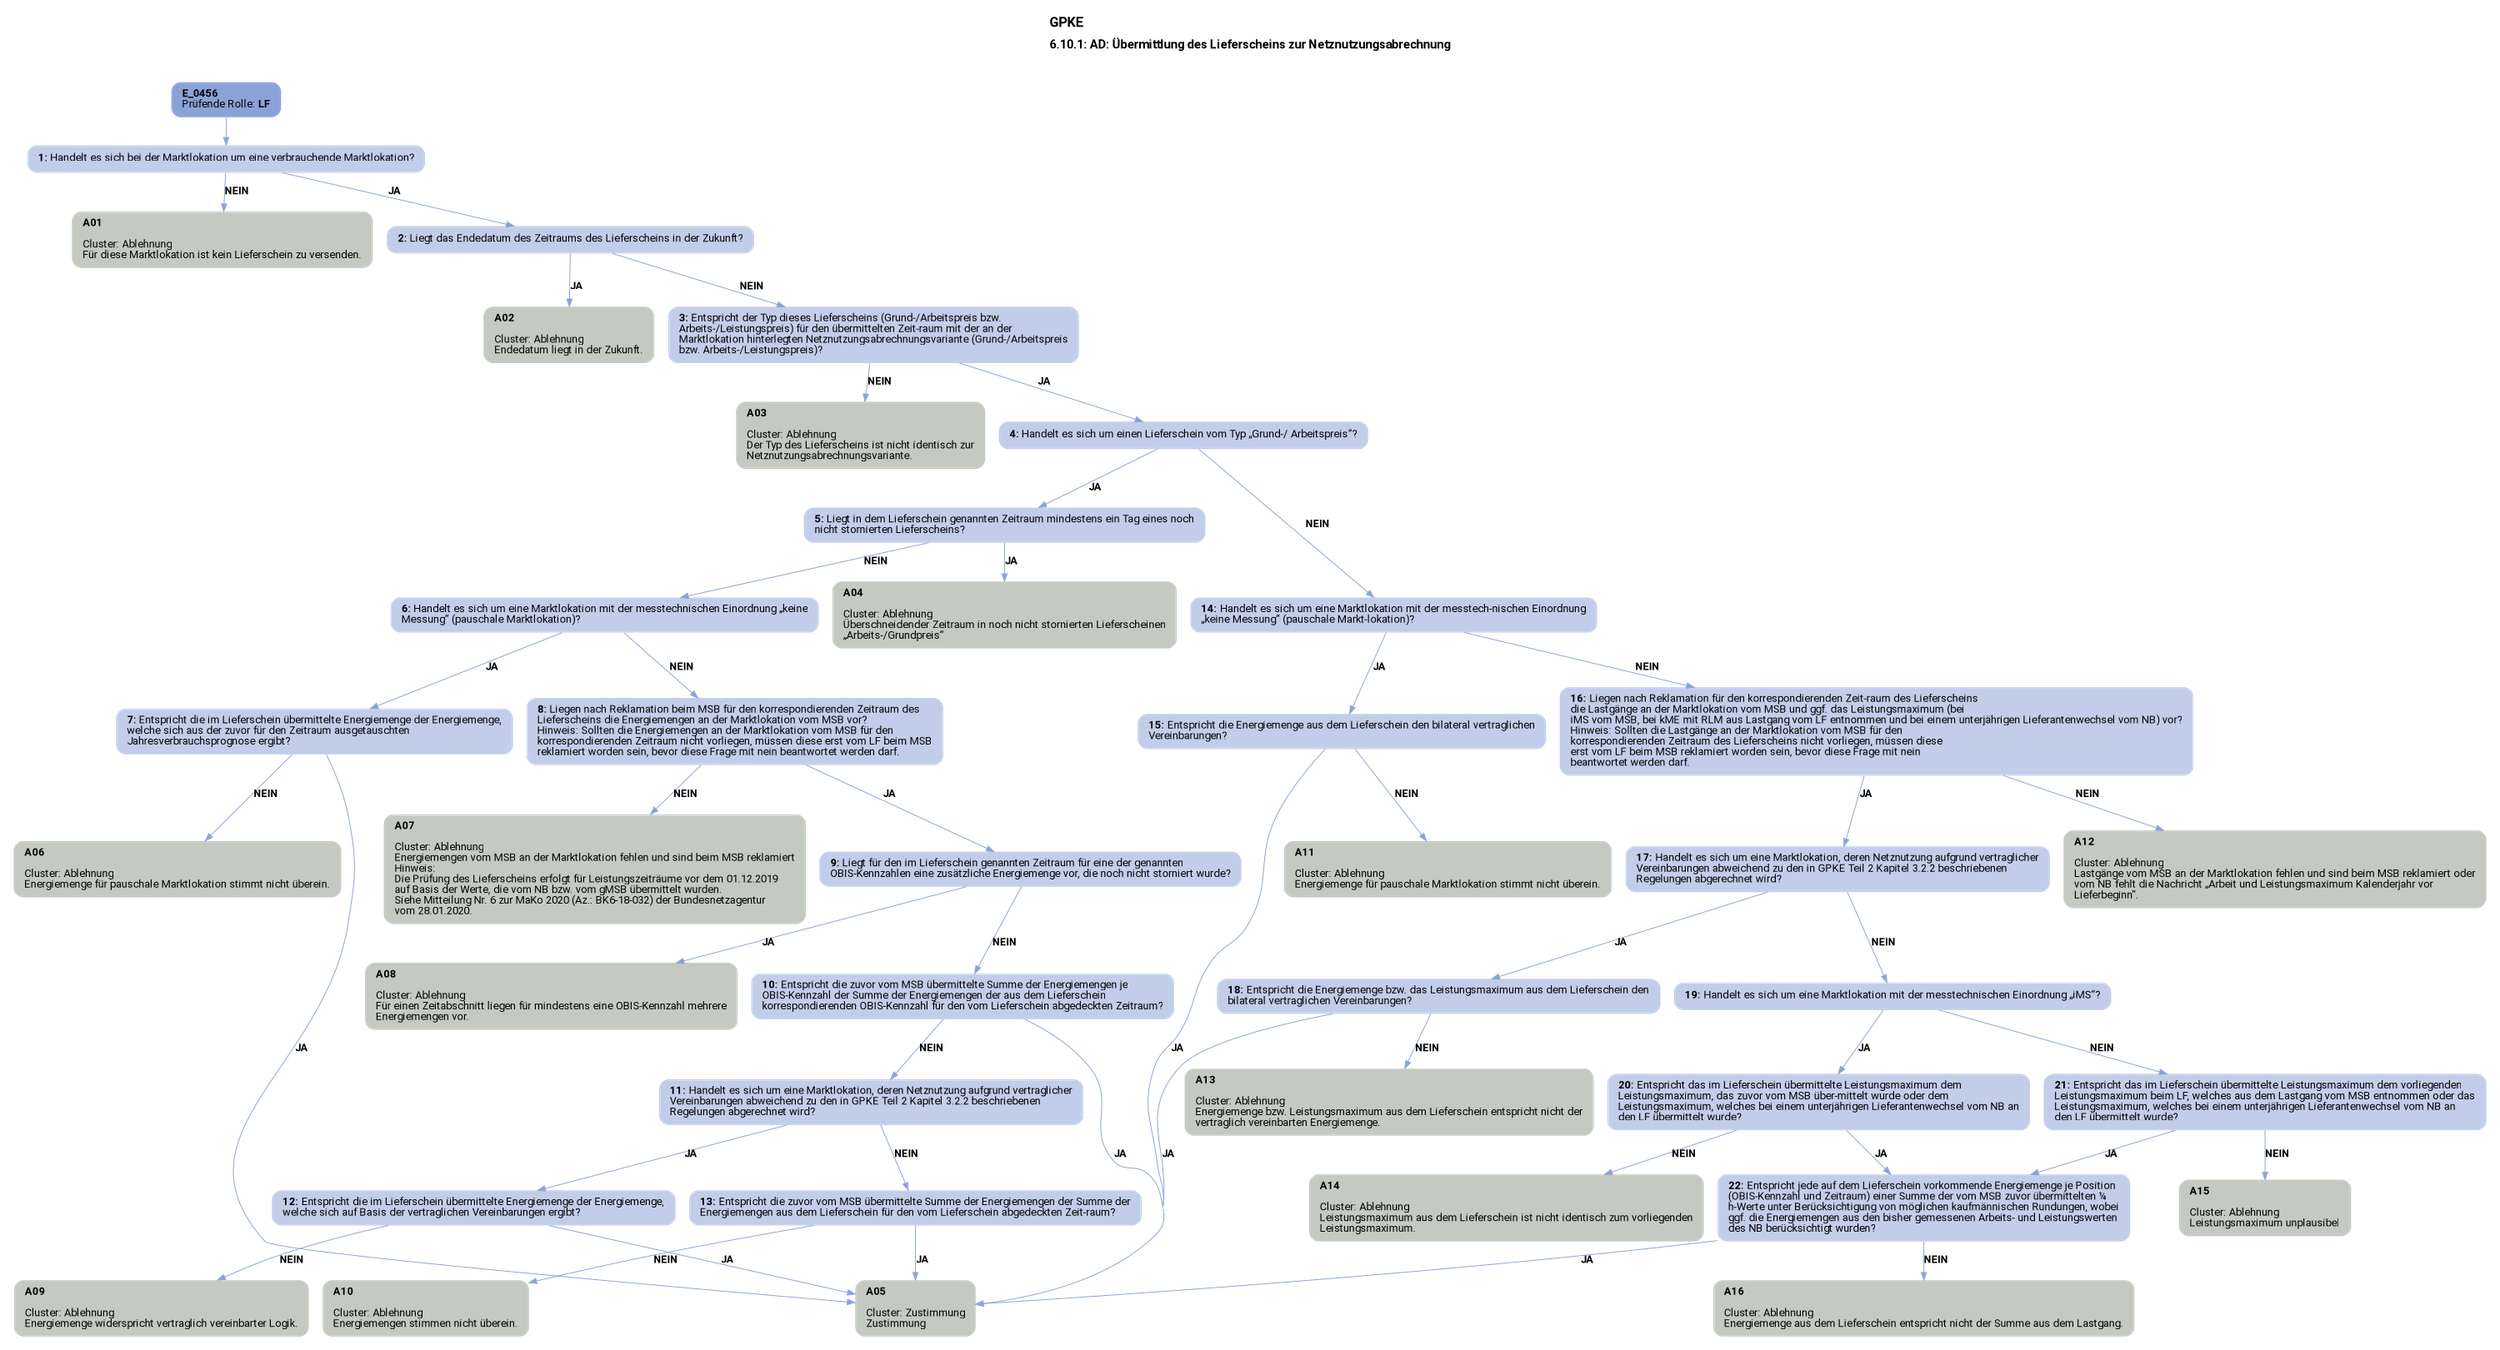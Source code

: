 digraph D {
    labelloc="t";
    label=<<B><FONT POINT-SIZE="18">GPKE</FONT></B><BR align="left"/><BR/><B><FONT POINT-SIZE="16">6.10.1: AD: Übermittlung des Lieferscheins zur Netznutzungsabrechnung</FONT></B><BR align="left"/><BR/><BR/><BR/>>;
    ratio="compress";
    concentrate=true;
    pack=true;
    rankdir=TB;
    packmode="array";
    size="20,20";
    fontsize=12;
    pad=0.25;
    "Start" [margin="0.2,0.12", shape=box, style="filled,rounded", penwidth=0.0, fillcolor="#8ba2d7", label=<<B>E_0456</B><BR align="left"/><FONT>Prüfende Rolle: <B>LF</B></FONT><BR align="center"/>>, fontname="Roboto, sans-serif"];
    "1" [margin="0.2,0.12", shape=box, style="filled,rounded", penwidth=0.0, fillcolor="#c2cee9", label=<<B>1: </B>Handelt es sich bei der Marktlokation um eine verbrauchende Marktlokation?<BR align="left"/>>, fontname="Roboto, sans-serif"];
    "A01" [margin="0.2,0.12", shape=box, style="filled,rounded", penwidth=0.0, fillcolor="#c4cac1", label=<<B>A01</B><BR align="left"/><BR align="left"/><FONT>Cluster: Ablehnung<BR align="left"/>Für diese Marktlokation ist kein Lieferschein zu versenden.<BR align="left"/></FONT>>, fontname="Roboto, sans-serif"];
    "2" [margin="0.2,0.12", shape=box, style="filled,rounded", penwidth=0.0, fillcolor="#c2cee9", label=<<B>2: </B>Liegt das Endedatum des Zeitraums des Lieferscheins in der Zukunft?<BR align="left"/>>, fontname="Roboto, sans-serif"];
    "A02" [margin="0.2,0.12", shape=box, style="filled,rounded", penwidth=0.0, fillcolor="#c4cac1", label=<<B>A02</B><BR align="left"/><BR align="left"/><FONT>Cluster: Ablehnung<BR align="left"/>Endedatum liegt in der Zukunft.<BR align="left"/></FONT>>, fontname="Roboto, sans-serif"];
    "3" [margin="0.2,0.12", shape=box, style="filled,rounded", penwidth=0.0, fillcolor="#c2cee9", label=<<B>3: </B>Entspricht der Typ dieses Lieferscheins (Grund-/Arbeitspreis bzw.<BR align="left"/>Arbeits-/Leistungspreis) für den übermittelten Zeit-raum mit der an der<BR align="left"/>Marktlokation hinterlegten Netznutzungsabrechnungsvariante (Grund-/Arbeitspreis<BR align="left"/>bzw. Arbeits-/Leistungspreis)?<BR align="left"/>>, fontname="Roboto, sans-serif"];
    "A03" [margin="0.2,0.12", shape=box, style="filled,rounded", penwidth=0.0, fillcolor="#c4cac1", label=<<B>A03</B><BR align="left"/><BR align="left"/><FONT>Cluster: Ablehnung<BR align="left"/>Der Typ des Lieferscheins ist nicht identisch zur<BR align="left"/>Netznutzungsabrechnungsvariante.<BR align="left"/></FONT>>, fontname="Roboto, sans-serif"];
    "4" [margin="0.2,0.12", shape=box, style="filled,rounded", penwidth=0.0, fillcolor="#c2cee9", label=<<B>4: </B>Handelt es sich um einen Lieferschein vom Typ „Grund-/ Arbeitspreis“?<BR align="left"/>>, fontname="Roboto, sans-serif"];
    "5" [margin="0.2,0.12", shape=box, style="filled,rounded", penwidth=0.0, fillcolor="#c2cee9", label=<<B>5: </B>Liegt in dem Lieferschein genannten Zeitraum mindestens ein Tag eines noch<BR align="left"/>nicht stornierten Lieferscheins?<BR align="left"/>>, fontname="Roboto, sans-serif"];
    "A04" [margin="0.2,0.12", shape=box, style="filled,rounded", penwidth=0.0, fillcolor="#c4cac1", label=<<B>A04</B><BR align="left"/><BR align="left"/><FONT>Cluster: Ablehnung<BR align="left"/>Überschneidender Zeitraum in noch nicht stornierten Lieferscheinen<BR align="left"/>„Arbeits-/Grundpreis“<BR align="left"/></FONT>>, fontname="Roboto, sans-serif"];
    "6" [margin="0.2,0.12", shape=box, style="filled,rounded", penwidth=0.0, fillcolor="#c2cee9", label=<<B>6: </B>Handelt es sich um eine Marktlokation mit der messtechnischen Einordnung „keine<BR align="left"/>Messung“ (pauschale Marktlokation)?<BR align="left"/>>, fontname="Roboto, sans-serif"];
    "7" [margin="0.2,0.12", shape=box, style="filled,rounded", penwidth=0.0, fillcolor="#c2cee9", label=<<B>7: </B>Entspricht die im Lieferschein übermittelte Energiemenge der Energiemenge,<BR align="left"/>welche sich aus der zuvor für den Zeitraum ausgetauschten<BR align="left"/>Jahresverbrauchsprognose ergibt?<BR align="left"/>>, fontname="Roboto, sans-serif"];
    "A05" [margin="0.2,0.12", shape=box, style="filled,rounded", penwidth=0.0, fillcolor="#c4cac1", label=<<B>A05</B><BR align="left"/><BR align="left"/><FONT>Cluster: Zustimmung<BR align="left"/>Zustimmung<BR align="left"/></FONT>>, fontname="Roboto, sans-serif"];
    "A06" [margin="0.2,0.12", shape=box, style="filled,rounded", penwidth=0.0, fillcolor="#c4cac1", label=<<B>A06</B><BR align="left"/><BR align="left"/><FONT>Cluster: Ablehnung<BR align="left"/>Energiemenge für pauschale Marktlokation stimmt nicht überein.<BR align="left"/></FONT>>, fontname="Roboto, sans-serif"];
    "8" [margin="0.2,0.12", shape=box, style="filled,rounded", penwidth=0.0, fillcolor="#c2cee9", label=<<B>8: </B>Liegen nach Reklamation beim MSB für den korrespondierenden Zeitraum des<BR align="left"/>Lieferscheins die Energiemengen an der Marktlokation vom MSB vor?<BR align="left"/>Hinweis: Sollten die Energiemengen an der Marktlokation vom MSB für den<BR align="left"/>korrespondierenden Zeitraum nicht vorliegen, müssen diese erst vom LF beim MSB<BR align="left"/>reklamiert worden sein, bevor diese Frage mit nein beantwortet werden darf.<BR align="left"/>>, fontname="Roboto, sans-serif"];
    "A07" [margin="0.2,0.12", shape=box, style="filled,rounded", penwidth=0.0, fillcolor="#c4cac1", label=<<B>A07</B><BR align="left"/><BR align="left"/><FONT>Cluster: Ablehnung<BR align="left"/>Energiemengen vom MSB an der Marktlokation fehlen und sind beim MSB reklamiert<BR align="left"/>Hinweis:<BR align="left"/>Die Prüfung des Lieferscheins erfolgt für Leistungszeiträume vor dem 01.12.2019<BR align="left"/>auf Basis der Werte, die vom NB bzw. vom gMSB übermittelt wurden.<BR align="left"/>Siehe Mitteilung Nr. 6 zur MaKo 2020 (Az.: BK6-18-032) der Bundesnetzagentur<BR align="left"/>vom 28.01.2020.<BR align="left"/></FONT>>, fontname="Roboto, sans-serif"];
    "9" [margin="0.2,0.12", shape=box, style="filled,rounded", penwidth=0.0, fillcolor="#c2cee9", label=<<B>9: </B>Liegt für den im Lieferschein genannten Zeitraum für eine der genannten<BR align="left"/>OBIS-Kennzahlen eine zusätzliche Energiemenge vor, die noch nicht storniert wurde?<BR align="left"/>>, fontname="Roboto, sans-serif"];
    "A08" [margin="0.2,0.12", shape=box, style="filled,rounded", penwidth=0.0, fillcolor="#c4cac1", label=<<B>A08</B><BR align="left"/><BR align="left"/><FONT>Cluster: Ablehnung<BR align="left"/>Für einen Zeitabschnitt liegen für mindestens eine OBIS-Kennzahl mehrere<BR align="left"/>Energiemengen vor.<BR align="left"/></FONT>>, fontname="Roboto, sans-serif"];
    "10" [margin="0.2,0.12", shape=box, style="filled,rounded", penwidth=0.0, fillcolor="#c2cee9", label=<<B>10: </B>Entspricht die zuvor vom MSB übermittelte Summe der Energiemengen je<BR align="left"/>OBIS-Kennzahl der Summe der Energiemengen der aus dem Lieferschein<BR align="left"/>korrespondierenden OBIS-Kennzahl für den vom Lieferschein abgedeckten Zeitraum?<BR align="left"/>>, fontname="Roboto, sans-serif"];
    "11" [margin="0.2,0.12", shape=box, style="filled,rounded", penwidth=0.0, fillcolor="#c2cee9", label=<<B>11: </B>Handelt es sich um eine Marktlokation, deren Netznutzung aufgrund vertraglicher<BR align="left"/>Vereinbarungen abweichend zu den in GPKE Teil 2 Kapitel 3.2.2 beschriebenen<BR align="left"/>Regelungen abgerechnet wird?<BR align="left"/>>, fontname="Roboto, sans-serif"];
    "12" [margin="0.2,0.12", shape=box, style="filled,rounded", penwidth=0.0, fillcolor="#c2cee9", label=<<B>12: </B>Entspricht die im Lieferschein übermittelte Energiemenge der Energiemenge,<BR align="left"/>welche sich auf Basis der vertraglichen Vereinbarungen ergibt?<BR align="left"/>>, fontname="Roboto, sans-serif"];
    "A09" [margin="0.2,0.12", shape=box, style="filled,rounded", penwidth=0.0, fillcolor="#c4cac1", label=<<B>A09</B><BR align="left"/><BR align="left"/><FONT>Cluster: Ablehnung<BR align="left"/>Energiemenge widerspricht vertraglich vereinbarter Logik.<BR align="left"/></FONT>>, fontname="Roboto, sans-serif"];
    "13" [margin="0.2,0.12", shape=box, style="filled,rounded", penwidth=0.0, fillcolor="#c2cee9", label=<<B>13: </B>Entspricht die zuvor vom MSB übermittelte Summe der Energiemengen der Summe der<BR align="left"/>Energiemengen aus dem Lieferschein für den vom Lieferschein abgedeckten Zeit-raum?<BR align="left"/>>, fontname="Roboto, sans-serif"];
    "A10" [margin="0.2,0.12", shape=box, style="filled,rounded", penwidth=0.0, fillcolor="#c4cac1", label=<<B>A10</B><BR align="left"/><BR align="left"/><FONT>Cluster: Ablehnung<BR align="left"/>Energiemengen stimmen nicht überein.<BR align="left"/></FONT>>, fontname="Roboto, sans-serif"];
    "14" [margin="0.2,0.12", shape=box, style="filled,rounded", penwidth=0.0, fillcolor="#c2cee9", label=<<B>14: </B>Handelt es sich um eine Marktlokation mit der messtech-nischen Einordnung<BR align="left"/>„keine Messung“ (pauschale Markt-lokation)?<BR align="left"/>>, fontname="Roboto, sans-serif"];
    "15" [margin="0.2,0.12", shape=box, style="filled,rounded", penwidth=0.0, fillcolor="#c2cee9", label=<<B>15: </B>Entspricht die Energiemenge aus dem Lieferschein den bilateral vertraglichen<BR align="left"/>Vereinbarungen?<BR align="left"/>>, fontname="Roboto, sans-serif"];
    "A11" [margin="0.2,0.12", shape=box, style="filled,rounded", penwidth=0.0, fillcolor="#c4cac1", label=<<B>A11</B><BR align="left"/><BR align="left"/><FONT>Cluster: Ablehnung<BR align="left"/>Energiemenge für pauschale Marktlokation stimmt nicht überein.<BR align="left"/></FONT>>, fontname="Roboto, sans-serif"];
    "16" [margin="0.2,0.12", shape=box, style="filled,rounded", penwidth=0.0, fillcolor="#c2cee9", label=<<B>16: </B>Liegen nach Reklamation für den korrespondierenden Zeit-raum des Lieferscheins<BR align="left"/>die Lastgänge an der Marktlokation vom MSB und ggf. das Leistungsmaximum (bei<BR align="left"/>iMS vom MSB, bei kME mit RLM aus Lastgang vom LF entnommen und bei einem unterjährigen Lieferantenwechsel vom NB) vor?<BR align="left"/>Hinweis: Sollten die Lastgänge an der Marktlokation vom MSB für den<BR align="left"/>korrespondierenden Zeitraum des Lieferscheins nicht vorliegen, müssen diese<BR align="left"/>erst vom LF beim MSB reklamiert worden sein, bevor diese Frage mit nein<BR align="left"/>beantwortet werden darf.<BR align="left"/>>, fontname="Roboto, sans-serif"];
    "A12" [margin="0.2,0.12", shape=box, style="filled,rounded", penwidth=0.0, fillcolor="#c4cac1", label=<<B>A12</B><BR align="left"/><BR align="left"/><FONT>Cluster: Ablehnung<BR align="left"/>Lastgänge vom MSB an der Marktlokation fehlen und sind beim MSB reklamiert oder<BR align="left"/>vom NB fehlt die Nachricht „Arbeit und Leistungsmaximum Kalenderjahr vor<BR align="left"/>Lieferbeginn".<BR align="left"/></FONT>>, fontname="Roboto, sans-serif"];
    "17" [margin="0.2,0.12", shape=box, style="filled,rounded", penwidth=0.0, fillcolor="#c2cee9", label=<<B>17: </B>Handelt es sich um eine Marktlokation, deren Netznutzung aufgrund vertraglicher<BR align="left"/>Vereinbarungen abweichend zu den in GPKE Teil 2 Kapitel 3.2.2 beschriebenen<BR align="left"/>Regelungen abgerechnet wird?<BR align="left"/>>, fontname="Roboto, sans-serif"];
    "18" [margin="0.2,0.12", shape=box, style="filled,rounded", penwidth=0.0, fillcolor="#c2cee9", label=<<B>18: </B>Entspricht die Energiemenge bzw. das Leistungsmaximum aus dem Lieferschein den<BR align="left"/>bilateral vertraglichen Vereinbarungen?<BR align="left"/>>, fontname="Roboto, sans-serif"];
    "A13" [margin="0.2,0.12", shape=box, style="filled,rounded", penwidth=0.0, fillcolor="#c4cac1", label=<<B>A13</B><BR align="left"/><BR align="left"/><FONT>Cluster: Ablehnung<BR align="left"/>Energiemenge bzw. Leistungsmaximum aus dem Lieferschein entspricht nicht der<BR align="left"/>vertraglich vereinbarten Energiemenge.<BR align="left"/></FONT>>, fontname="Roboto, sans-serif"];
    "19" [margin="0.2,0.12", shape=box, style="filled,rounded", penwidth=0.0, fillcolor="#c2cee9", label=<<B>19: </B>Handelt es sich um eine Marktlokation mit der messtechnischen Einordnung „iMS“?<BR align="left"/>>, fontname="Roboto, sans-serif"];
    "20" [margin="0.2,0.12", shape=box, style="filled,rounded", penwidth=0.0, fillcolor="#c2cee9", label=<<B>20: </B>Entspricht das im Lieferschein übermittelte Leistungsmaximum dem<BR align="left"/>Leistungsmaximum, das zuvor vom MSB über-mittelt wurde oder dem<BR align="left"/>Leistungsmaximum, welches bei einem unterjährigen Lieferantenwechsel vom NB an<BR align="left"/>den LF übermittelt wurde?<BR align="left"/>>, fontname="Roboto, sans-serif"];
    "A14" [margin="0.2,0.12", shape=box, style="filled,rounded", penwidth=0.0, fillcolor="#c4cac1", label=<<B>A14</B><BR align="left"/><BR align="left"/><FONT>Cluster: Ablehnung<BR align="left"/>Leistungsmaximum aus dem Lieferschein ist nicht identisch zum vorliegenden<BR align="left"/>Leistungsmaximum.<BR align="left"/></FONT>>, fontname="Roboto, sans-serif"];
    "21" [margin="0.2,0.12", shape=box, style="filled,rounded", penwidth=0.0, fillcolor="#c2cee9", label=<<B>21: </B>Entspricht das im Lieferschein übermittelte Leistungsmaximum dem vorliegenden<BR align="left"/>Leistungsmaximum beim LF, welches aus dem Lastgang vom MSB entnommen oder das<BR align="left"/>Leistungsmaximum, welches bei einem unterjährigen Lieferantenwechsel vom NB an<BR align="left"/>den LF übermittelt wurde?<BR align="left"/>>, fontname="Roboto, sans-serif"];
    "A15" [margin="0.2,0.12", shape=box, style="filled,rounded", penwidth=0.0, fillcolor="#c4cac1", label=<<B>A15</B><BR align="left"/><BR align="left"/><FONT>Cluster: Ablehnung<BR align="left"/>Leistungsmaximum unplausibel<BR align="left"/></FONT>>, fontname="Roboto, sans-serif"];
    "22" [margin="0.2,0.12", shape=box, style="filled,rounded", penwidth=0.0, fillcolor="#c2cee9", label=<<B>22: </B>Entspricht jede auf dem Lieferschein vorkommende Energiemenge je Position<BR align="left"/>(OBIS-Kennzahl und Zeitraum) einer Summe der vom MSB zuvor übermittelten ¼<BR align="left"/>h-Werte unter Berücksichtigung von möglichen kaufmännischen Rundungen, wobei<BR align="left"/>ggf. die Energiemengen aus den bisher gemessenen Arbeits- und Leistungswerten<BR align="left"/>des NB berücksichtigt wurden?<BR align="left"/>>, fontname="Roboto, sans-serif"];
    "A16" [margin="0.2,0.12", shape=box, style="filled,rounded", penwidth=0.0, fillcolor="#c4cac1", label=<<B>A16</B><BR align="left"/><BR align="left"/><FONT>Cluster: Ablehnung<BR align="left"/>Energiemenge aus dem Lieferschein entspricht nicht der Summe aus dem Lastgang.<BR align="left"/></FONT>>, fontname="Roboto, sans-serif"];

    "Start" -> "1" [color="#88a0d6"];
    "1" -> "A01" [label=<<B>NEIN</B>>, color="#88a0d6", fontname="Roboto, sans-serif"];
    "1" -> "2" [label=<<B>JA</B>>, color="#88a0d6", fontname="Roboto, sans-serif"];
    "2" -> "A02" [label=<<B>JA</B>>, color="#88a0d6", fontname="Roboto, sans-serif"];
    "2" -> "3" [label=<<B>NEIN</B>>, color="#88a0d6", fontname="Roboto, sans-serif"];
    "3" -> "A03" [label=<<B>NEIN</B>>, color="#88a0d6", fontname="Roboto, sans-serif"];
    "3" -> "4" [label=<<B>JA</B>>, color="#88a0d6", fontname="Roboto, sans-serif"];
    "4" -> "5" [label=<<B>JA</B>>, color="#88a0d6", fontname="Roboto, sans-serif"];
    "4" -> "14" [label=<<B>NEIN</B>>, color="#88a0d6", fontname="Roboto, sans-serif"];
    "5" -> "A04" [label=<<B>JA</B>>, color="#88a0d6", fontname="Roboto, sans-serif"];
    "5" -> "6" [label=<<B>NEIN</B>>, color="#88a0d6", fontname="Roboto, sans-serif"];
    "6" -> "7" [label=<<B>JA</B>>, color="#88a0d6", fontname="Roboto, sans-serif"];
    "6" -> "8" [label=<<B>NEIN</B>>, color="#88a0d6", fontname="Roboto, sans-serif"];
    "7" -> "A05" [label=<<B>JA</B>>, color="#88a0d6", fontname="Roboto, sans-serif"];
    "7" -> "A06" [label=<<B>NEIN</B>>, color="#88a0d6", fontname="Roboto, sans-serif"];
    "8" -> "A07" [label=<<B>NEIN</B>>, color="#88a0d6", fontname="Roboto, sans-serif"];
    "8" -> "9" [label=<<B>JA</B>>, color="#88a0d6", fontname="Roboto, sans-serif"];
    "9" -> "A08" [label=<<B>JA</B>>, color="#88a0d6", fontname="Roboto, sans-serif"];
    "9" -> "10" [label=<<B>NEIN</B>>, color="#88a0d6", fontname="Roboto, sans-serif"];
    "10" -> "A05" [label=<<B>JA</B>>, color="#88a0d6", fontname="Roboto, sans-serif"];
    "10" -> "11" [label=<<B>NEIN</B>>, color="#88a0d6", fontname="Roboto, sans-serif"];
    "11" -> "12" [label=<<B>JA</B>>, color="#88a0d6", fontname="Roboto, sans-serif"];
    "11" -> "13" [label=<<B>NEIN</B>>, color="#88a0d6", fontname="Roboto, sans-serif"];
    "12" -> "A05" [label=<<B>JA</B>>, color="#88a0d6", fontname="Roboto, sans-serif"];
    "12" -> "A09" [label=<<B>NEIN</B>>, color="#88a0d6", fontname="Roboto, sans-serif"];
    "13" -> "A05" [label=<<B>JA</B>>, color="#88a0d6", fontname="Roboto, sans-serif"];
    "13" -> "A10" [label=<<B>NEIN</B>>, color="#88a0d6", fontname="Roboto, sans-serif"];
    "14" -> "15" [label=<<B>JA</B>>, color="#88a0d6", fontname="Roboto, sans-serif"];
    "14" -> "16" [label=<<B>NEIN</B>>, color="#88a0d6", fontname="Roboto, sans-serif"];
    "15" -> "A05" [label=<<B>JA</B>>, color="#88a0d6", fontname="Roboto, sans-serif"];
    "15" -> "A11" [label=<<B>NEIN</B>>, color="#88a0d6", fontname="Roboto, sans-serif"];
    "16" -> "A12" [label=<<B>NEIN</B>>, color="#88a0d6", fontname="Roboto, sans-serif"];
    "16" -> "17" [label=<<B>JA</B>>, color="#88a0d6", fontname="Roboto, sans-serif"];
    "17" -> "18" [label=<<B>JA</B>>, color="#88a0d6", fontname="Roboto, sans-serif"];
    "17" -> "19" [label=<<B>NEIN</B>>, color="#88a0d6", fontname="Roboto, sans-serif"];
    "18" -> "A05" [label=<<B>JA</B>>, color="#88a0d6", fontname="Roboto, sans-serif"];
    "18" -> "A13" [label=<<B>NEIN</B>>, color="#88a0d6", fontname="Roboto, sans-serif"];
    "19" -> "20" [label=<<B>JA</B>>, color="#88a0d6", fontname="Roboto, sans-serif"];
    "19" -> "21" [label=<<B>NEIN</B>>, color="#88a0d6", fontname="Roboto, sans-serif"];
    "20" -> "A14" [label=<<B>NEIN</B>>, color="#88a0d6", fontname="Roboto, sans-serif"];
    "20" -> "22" [label=<<B>JA</B>>, color="#88a0d6", fontname="Roboto, sans-serif"];
    "21" -> "A15" [label=<<B>NEIN</B>>, color="#88a0d6", fontname="Roboto, sans-serif"];
    "21" -> "22" [label=<<B>JA</B>>, color="#88a0d6", fontname="Roboto, sans-serif"];
    "22" -> "A05" [label=<<B>JA</B>>, color="#88a0d6", fontname="Roboto, sans-serif"];
    "22" -> "A16" [label=<<B>NEIN</B>>, color="#88a0d6", fontname="Roboto, sans-serif"];

    bgcolor="transparent";
fontname="Roboto, sans-serif";
}